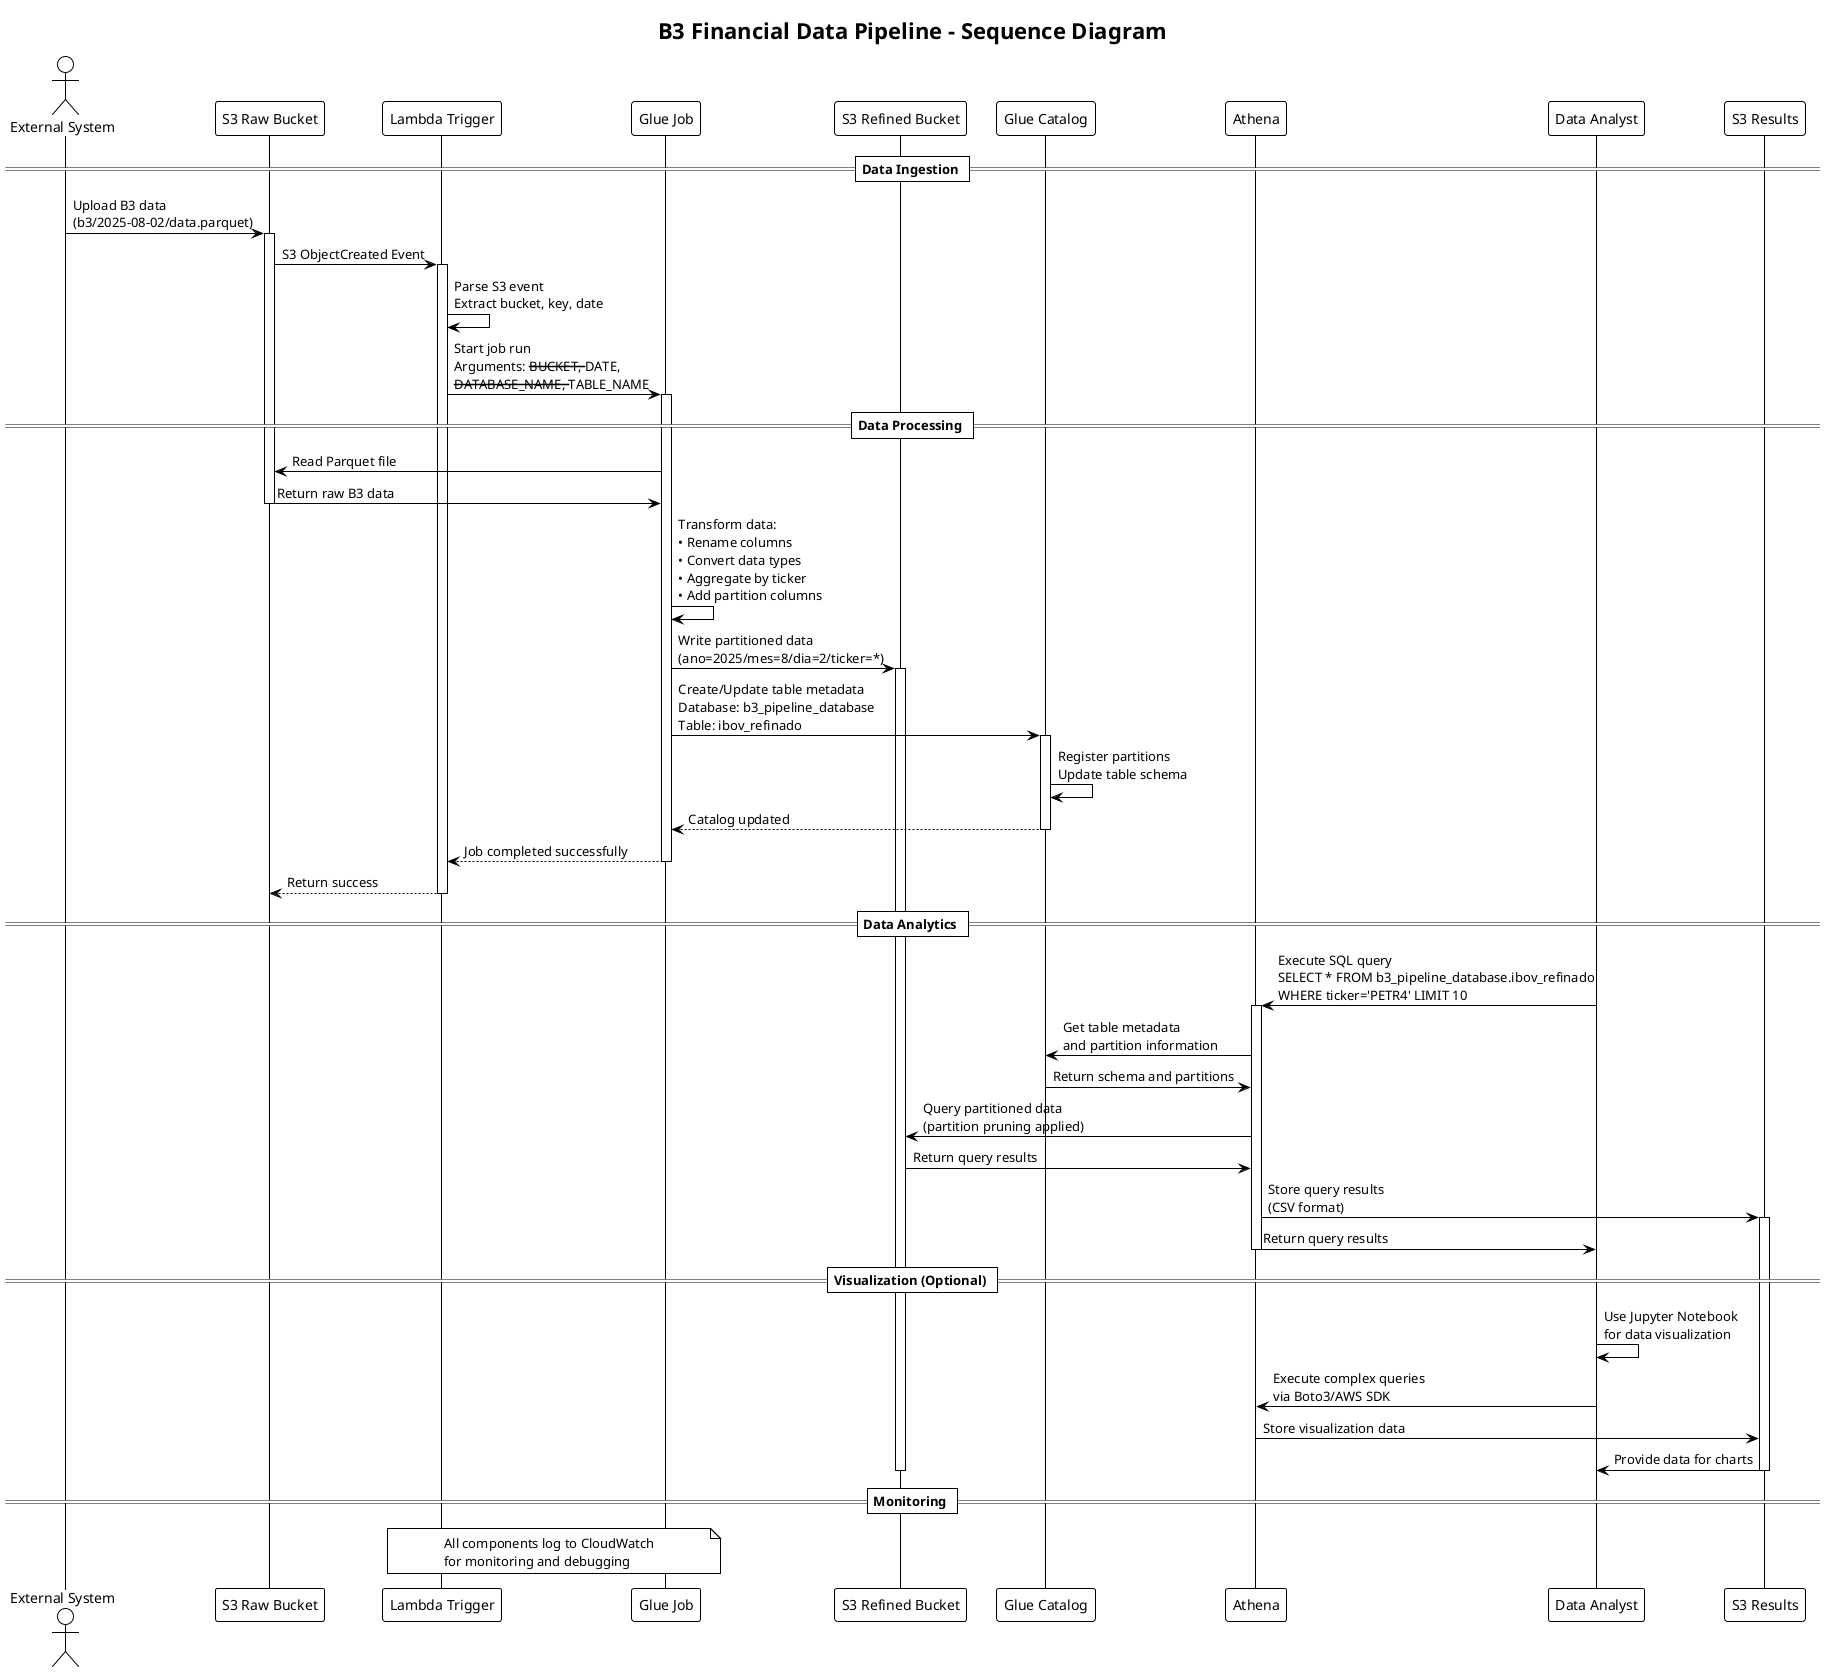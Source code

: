 @startuml B3_Pipeline_Sequence
!theme plain

title B3 Financial Data Pipeline - Sequence Diagram

actor "External System" as ext
participant "S3 Raw Bucket" as s3raw
participant "Lambda Trigger" as lambda
participant "Glue Job" as glue
participant "S3 Refined Bucket" as s3refined
participant "Glue Catalog" as catalog
participant "Athena" as athena
participant "Data Analyst" as analyst
participant "S3 Results" as s3results

== Data Ingestion ==

ext -> s3raw: Upload B3 data\n(b3/2025-08-02/data.parquet)
activate s3raw

s3raw -> lambda: S3 ObjectCreated Event
activate lambda

lambda -> lambda: Parse S3 event\nExtract bucket, key, date
lambda -> glue: Start job run\nArguments: --BUCKET, --DATE,\n--DATABASE_NAME, --TABLE_NAME
activate glue

== Data Processing ==

glue -> s3raw: Read Parquet file
s3raw -> glue: Return raw B3 data
deactivate s3raw

glue -> glue: Transform data:\n• Rename columns\n• Convert data types\n• Aggregate by ticker\n• Add partition columns

glue -> s3refined: Write partitioned data\n(ano=2025/mes=8/dia=2/ticker=*)
activate s3refined

glue -> catalog: Create/Update table metadata\nDatabase: b3_pipeline_database\nTable: ibov_refinado
activate catalog

catalog -> catalog: Register partitions\nUpdate table schema
catalog --> glue: Catalog updated
deactivate catalog

glue --> lambda: Job completed successfully
deactivate glue

lambda --> s3raw: Return success
deactivate lambda

== Data Analytics ==

analyst -> athena: Execute SQL query\nSELECT * FROM b3_pipeline_database.ibov_refinado\nWHERE ticker='PETR4' LIMIT 10
activate athena

athena -> catalog: Get table metadata\nand partition information
catalog -> athena: Return schema and partitions

athena -> s3refined: Query partitioned data\n(partition pruning applied)
s3refined -> athena: Return query results

athena -> s3results: Store query results\n(CSV format)
activate s3results

athena -> analyst: Return query results
deactivate athena

== Visualization (Optional) ==

analyst -> analyst: Use Jupyter Notebook\nfor data visualization
analyst -> athena: Execute complex queries\nvia Boto3/AWS SDK
athena -> s3results: Store visualization data
s3results -> analyst: Provide data for charts
deactivate s3results
deactivate s3refined

== Monitoring ==

note over lambda, glue: All components log to CloudWatch\nfor monitoring and debugging

@enduml
